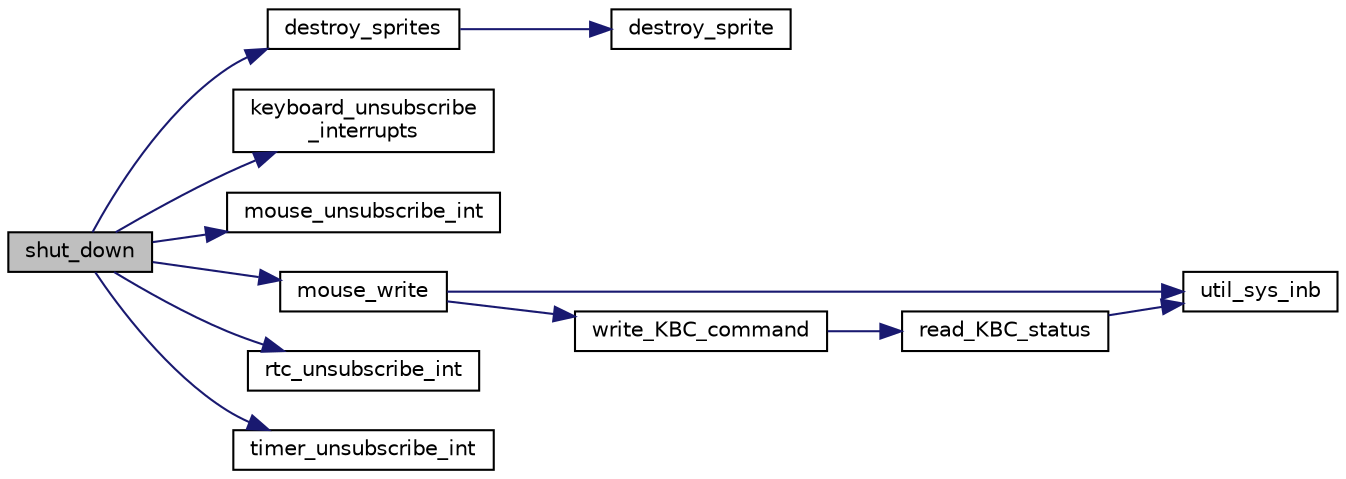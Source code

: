 digraph "shut_down"
{
 // LATEX_PDF_SIZE
  edge [fontname="Helvetica",fontsize="10",labelfontname="Helvetica",labelfontsize="10"];
  node [fontname="Helvetica",fontsize="10",shape=record];
  rankdir="LR";
  Node1 [label="shut_down",height=0.2,width=0.4,color="black", fillcolor="grey75", style="filled", fontcolor="black",tooltip=" "];
  Node1 -> Node2 [color="midnightblue",fontsize="10",style="solid"];
  Node2 [label="destroy_sprites",height=0.2,width=0.4,color="black", fillcolor="white", style="filled",URL="$model_8c.html#a8fdbc6c7bfca3ef4a8800a3cdc19d932",tooltip="Destroys and frees memory for all the sprites created."];
  Node2 -> Node3 [color="midnightblue",fontsize="10",style="solid"];
  Node3 [label="destroy_sprite",height=0.2,width=0.4,color="black", fillcolor="white", style="filled",URL="$sprite_8c.html#af16c6befaac9ffb673b9e3c798d542ed",tooltip="Destroys a sprite and frees allocated memory."];
  Node1 -> Node4 [color="midnightblue",fontsize="10",style="solid"];
  Node4 [label="keyboard_unsubscribe\l_interrupts",height=0.2,width=0.4,color="black", fillcolor="white", style="filled",URL="$keyboard_8c.html#a97f07efdc4bf5955236db1b8f111daf6",tooltip=" "];
  Node1 -> Node5 [color="midnightblue",fontsize="10",style="solid"];
  Node5 [label="mouse_unsubscribe_int",height=0.2,width=0.4,color="black", fillcolor="white", style="filled",URL="$mouse_8c.html#a3ecf823d80520009ae5e0d76ae40a3c3",tooltip=" "];
  Node1 -> Node6 [color="midnightblue",fontsize="10",style="solid"];
  Node6 [label="mouse_write",height=0.2,width=0.4,color="black", fillcolor="white", style="filled",URL="$mouse_8c.html#a1703c3c5b61eef30d724b15cafd1d75e",tooltip=" "];
  Node6 -> Node7 [color="midnightblue",fontsize="10",style="solid"];
  Node7 [label="util_sys_inb",height=0.2,width=0.4,color="black", fillcolor="white", style="filled",URL="$utils_8c.html#a79a031a8611f5b2d6afa4158e92b0fb4",tooltip=" "];
  Node6 -> Node8 [color="midnightblue",fontsize="10",style="solid"];
  Node8 [label="write_KBC_command",height=0.2,width=0.4,color="black", fillcolor="white", style="filled",URL="$Keyboard_2kbc_8c.html#a34b653b3939fffe883c903cdadb36d3a",tooltip=" "];
  Node8 -> Node9 [color="midnightblue",fontsize="10",style="solid"];
  Node9 [label="read_KBC_status",height=0.2,width=0.4,color="black", fillcolor="white", style="filled",URL="$Keyboard_2kbc_8c.html#ac024af91b156e4fc61ee3886b891de21",tooltip=" "];
  Node9 -> Node7 [color="midnightblue",fontsize="10",style="solid"];
  Node1 -> Node10 [color="midnightblue",fontsize="10",style="solid"];
  Node10 [label="rtc_unsubscribe_int",height=0.2,width=0.4,color="black", fillcolor="white", style="filled",URL="$rtc_8c.html#ab8f17bf5280c908c8b199a90fefcc758",tooltip=" "];
  Node1 -> Node11 [color="midnightblue",fontsize="10",style="solid"];
  Node11 [label="timer_unsubscribe_int",height=0.2,width=0.4,color="black", fillcolor="white", style="filled",URL="$timer_8c.html#afabd21de449be154dd65d5fdb2d8045d",tooltip=" "];
}
